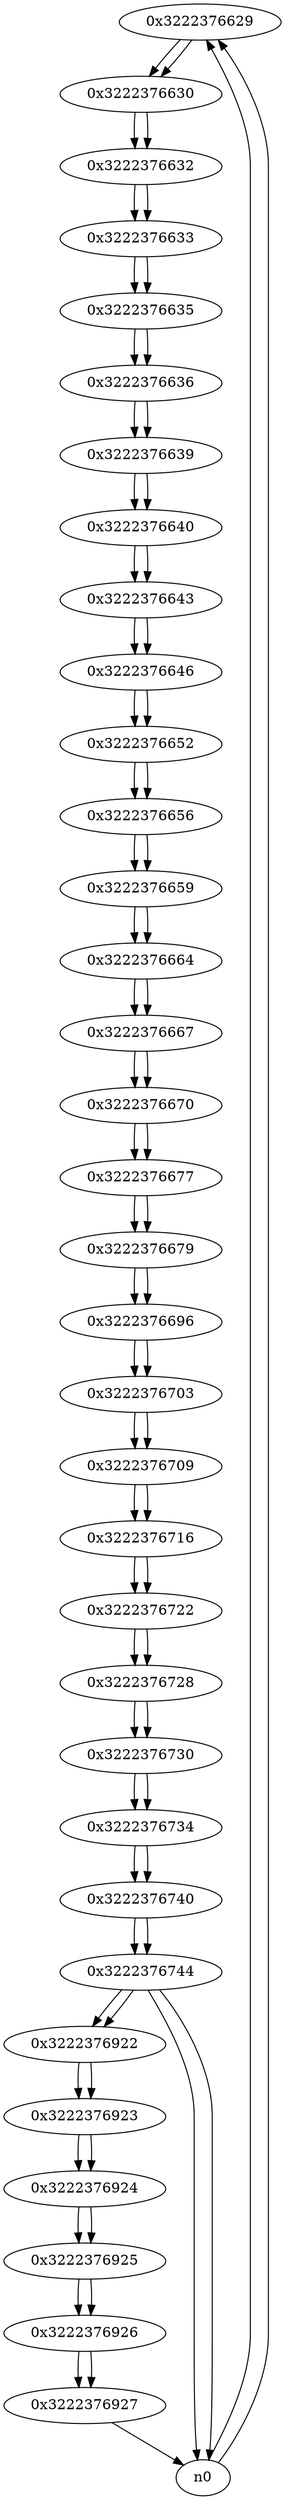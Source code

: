 digraph G{
/* nodes */
  n1 [label="0x3222376629"]
  n2 [label="0x3222376630"]
  n3 [label="0x3222376632"]
  n4 [label="0x3222376633"]
  n5 [label="0x3222376635"]
  n6 [label="0x3222376636"]
  n7 [label="0x3222376639"]
  n8 [label="0x3222376640"]
  n9 [label="0x3222376643"]
  n10 [label="0x3222376646"]
  n11 [label="0x3222376652"]
  n12 [label="0x3222376656"]
  n13 [label="0x3222376659"]
  n14 [label="0x3222376664"]
  n15 [label="0x3222376667"]
  n16 [label="0x3222376670"]
  n17 [label="0x3222376677"]
  n18 [label="0x3222376679"]
  n19 [label="0x3222376696"]
  n20 [label="0x3222376703"]
  n21 [label="0x3222376709"]
  n22 [label="0x3222376716"]
  n23 [label="0x3222376722"]
  n24 [label="0x3222376728"]
  n25 [label="0x3222376730"]
  n26 [label="0x3222376734"]
  n27 [label="0x3222376740"]
  n28 [label="0x3222376744"]
  n29 [label="0x3222376922"]
  n30 [label="0x3222376923"]
  n31 [label="0x3222376924"]
  n32 [label="0x3222376925"]
  n33 [label="0x3222376926"]
  n34 [label="0x3222376927"]
/* edges */
n1 -> n2;
n0 -> n1;
n0 -> n1;
n2 -> n3;
n1 -> n2;
n3 -> n4;
n2 -> n3;
n4 -> n5;
n3 -> n4;
n5 -> n6;
n4 -> n5;
n6 -> n7;
n5 -> n6;
n7 -> n8;
n6 -> n7;
n8 -> n9;
n7 -> n8;
n9 -> n10;
n8 -> n9;
n10 -> n11;
n9 -> n10;
n11 -> n12;
n10 -> n11;
n12 -> n13;
n11 -> n12;
n13 -> n14;
n12 -> n13;
n14 -> n15;
n13 -> n14;
n15 -> n16;
n14 -> n15;
n16 -> n17;
n15 -> n16;
n17 -> n18;
n16 -> n17;
n18 -> n19;
n17 -> n18;
n19 -> n20;
n18 -> n19;
n20 -> n21;
n19 -> n20;
n21 -> n22;
n20 -> n21;
n22 -> n23;
n21 -> n22;
n23 -> n24;
n22 -> n23;
n24 -> n25;
n23 -> n24;
n25 -> n26;
n24 -> n25;
n26 -> n27;
n25 -> n26;
n27 -> n28;
n26 -> n27;
n28 -> n29;
n28 -> n0;
n28 -> n0;
n27 -> n28;
n29 -> n30;
n28 -> n29;
n30 -> n31;
n29 -> n30;
n31 -> n32;
n30 -> n31;
n32 -> n33;
n31 -> n32;
n33 -> n34;
n32 -> n33;
n34 -> n0;
n33 -> n34;
}
